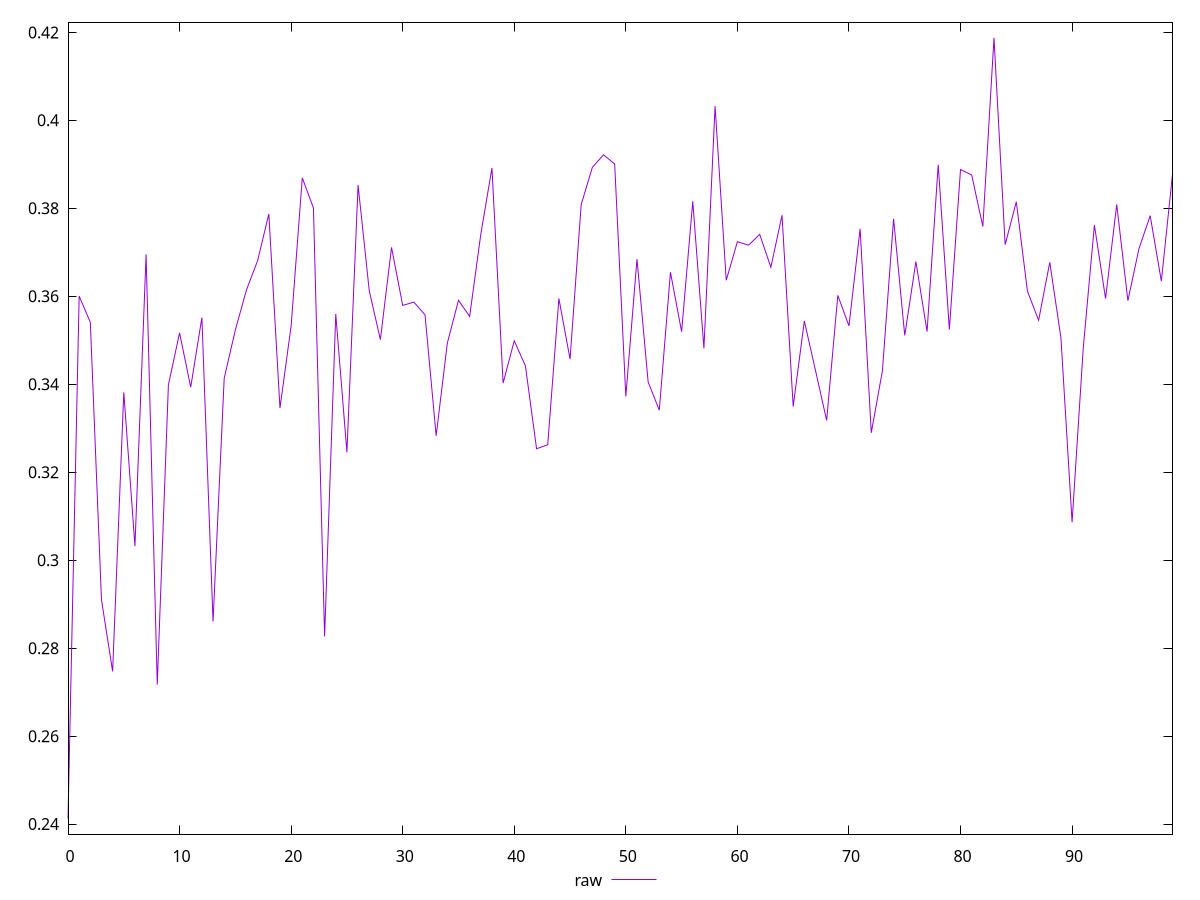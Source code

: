 reset

$raw <<EOF
0 0.24127341626639598
1 0.3600504928300353
2 0.35408329421275303
3 0.2910126640699313
4 0.27472094509152983
5 0.3381615990070953
6 0.30318883222980797
7 0.3695183455501553
8 0.2717221624580476
9 0.33986741696028455
10 0.3516830421983791
11 0.33934379386183877
12 0.35515538400723423
13 0.2860628654192323
14 0.3413573683652166
15 0.3523509362114845
16 0.3614750639790675
17 0.3681349412670555
18 0.37871822673512684
19 0.33461079200860266
20 0.3532730458365505
21 0.38692691825098374
22 0.3800701234141098
23 0.2826722404683409
24 0.35598831988125035
25 0.32454098637939816
26 0.3852984899807554
27 0.36130936093743427
28 0.35015020485367265
29 0.37110750786002633
30 0.3579266844875756
31 0.35867964812885667
32 0.3557813451285207
33 0.3282993544435571
34 0.34934720112801243
35 0.35907550045150083
36 0.355426565418923
37 0.374087647892742
38 0.38917776044426
39 0.34027116730103635
40 0.34988514890046246
41 0.34417057932391537
42 0.3253375333115776
43 0.32625453681649047
44 0.35949200047553964
45 0.34571403240446963
46 0.38085959656929114
47 0.38931710229028726
48 0.3921642364131322
49 0.39007192112001926
50 0.337229688309337
51 0.3684625986784051
52 0.3405254033875556
53 0.33411372558191926
54 0.36546092894418614
55 0.35194539194591806
56 0.3815881375894508
57 0.34815821327571095
58 0.4032399125116026
59 0.3636455769716692
60 0.37240132316072105
61 0.3716254909833511
62 0.3740807450046237
63 0.36659224537615903
64 0.37842433131041614
65 0.33494730762028974
66 0.3543890383813003
67 0.343143850370192
68 0.3317865118901618
69 0.36021059311344367
70 0.35326933739296074
71 0.3753570691951609
72 0.3289695875621762
73 0.34308943899841915
74 0.37760104664177274
75 0.35111091713037273
76 0.36787869079193297
77 0.35197561834253127
78 0.38990551057593625
79 0.3524528070368174
80 0.38882302664892643
81 0.3875660348514027
82 0.3758700925365709
83 0.4187420416717832
84 0.37173375916226187
85 0.3814894890206093
86 0.3611450981381026
87 0.35454672956790967
88 0.36772312985271177
89 0.35057339382445885
90 0.3086198293370436
91 0.34824763739016307
92 0.37620217396985495
93 0.35948941131519585
94 0.3808759274947348
95 0.35902000016504737
96 0.37086988723873154
97 0.37832849051880624
98 0.3634517494066333
99 0.38768245769226994
EOF

set key outside below
set xrange [0:99]
set yrange [0.23772404375828823:0.4222914141798909]
set trange [0.23772404375828823:0.4222914141798909]
set terminal svg size 640, 500 enhanced background rgb 'white'
set output "report_00011_2021-02-09T10:53:21.242Z/meta/pScore/samples/pages+cached/raw/values.svg"

plot $raw title "raw" with line

reset
